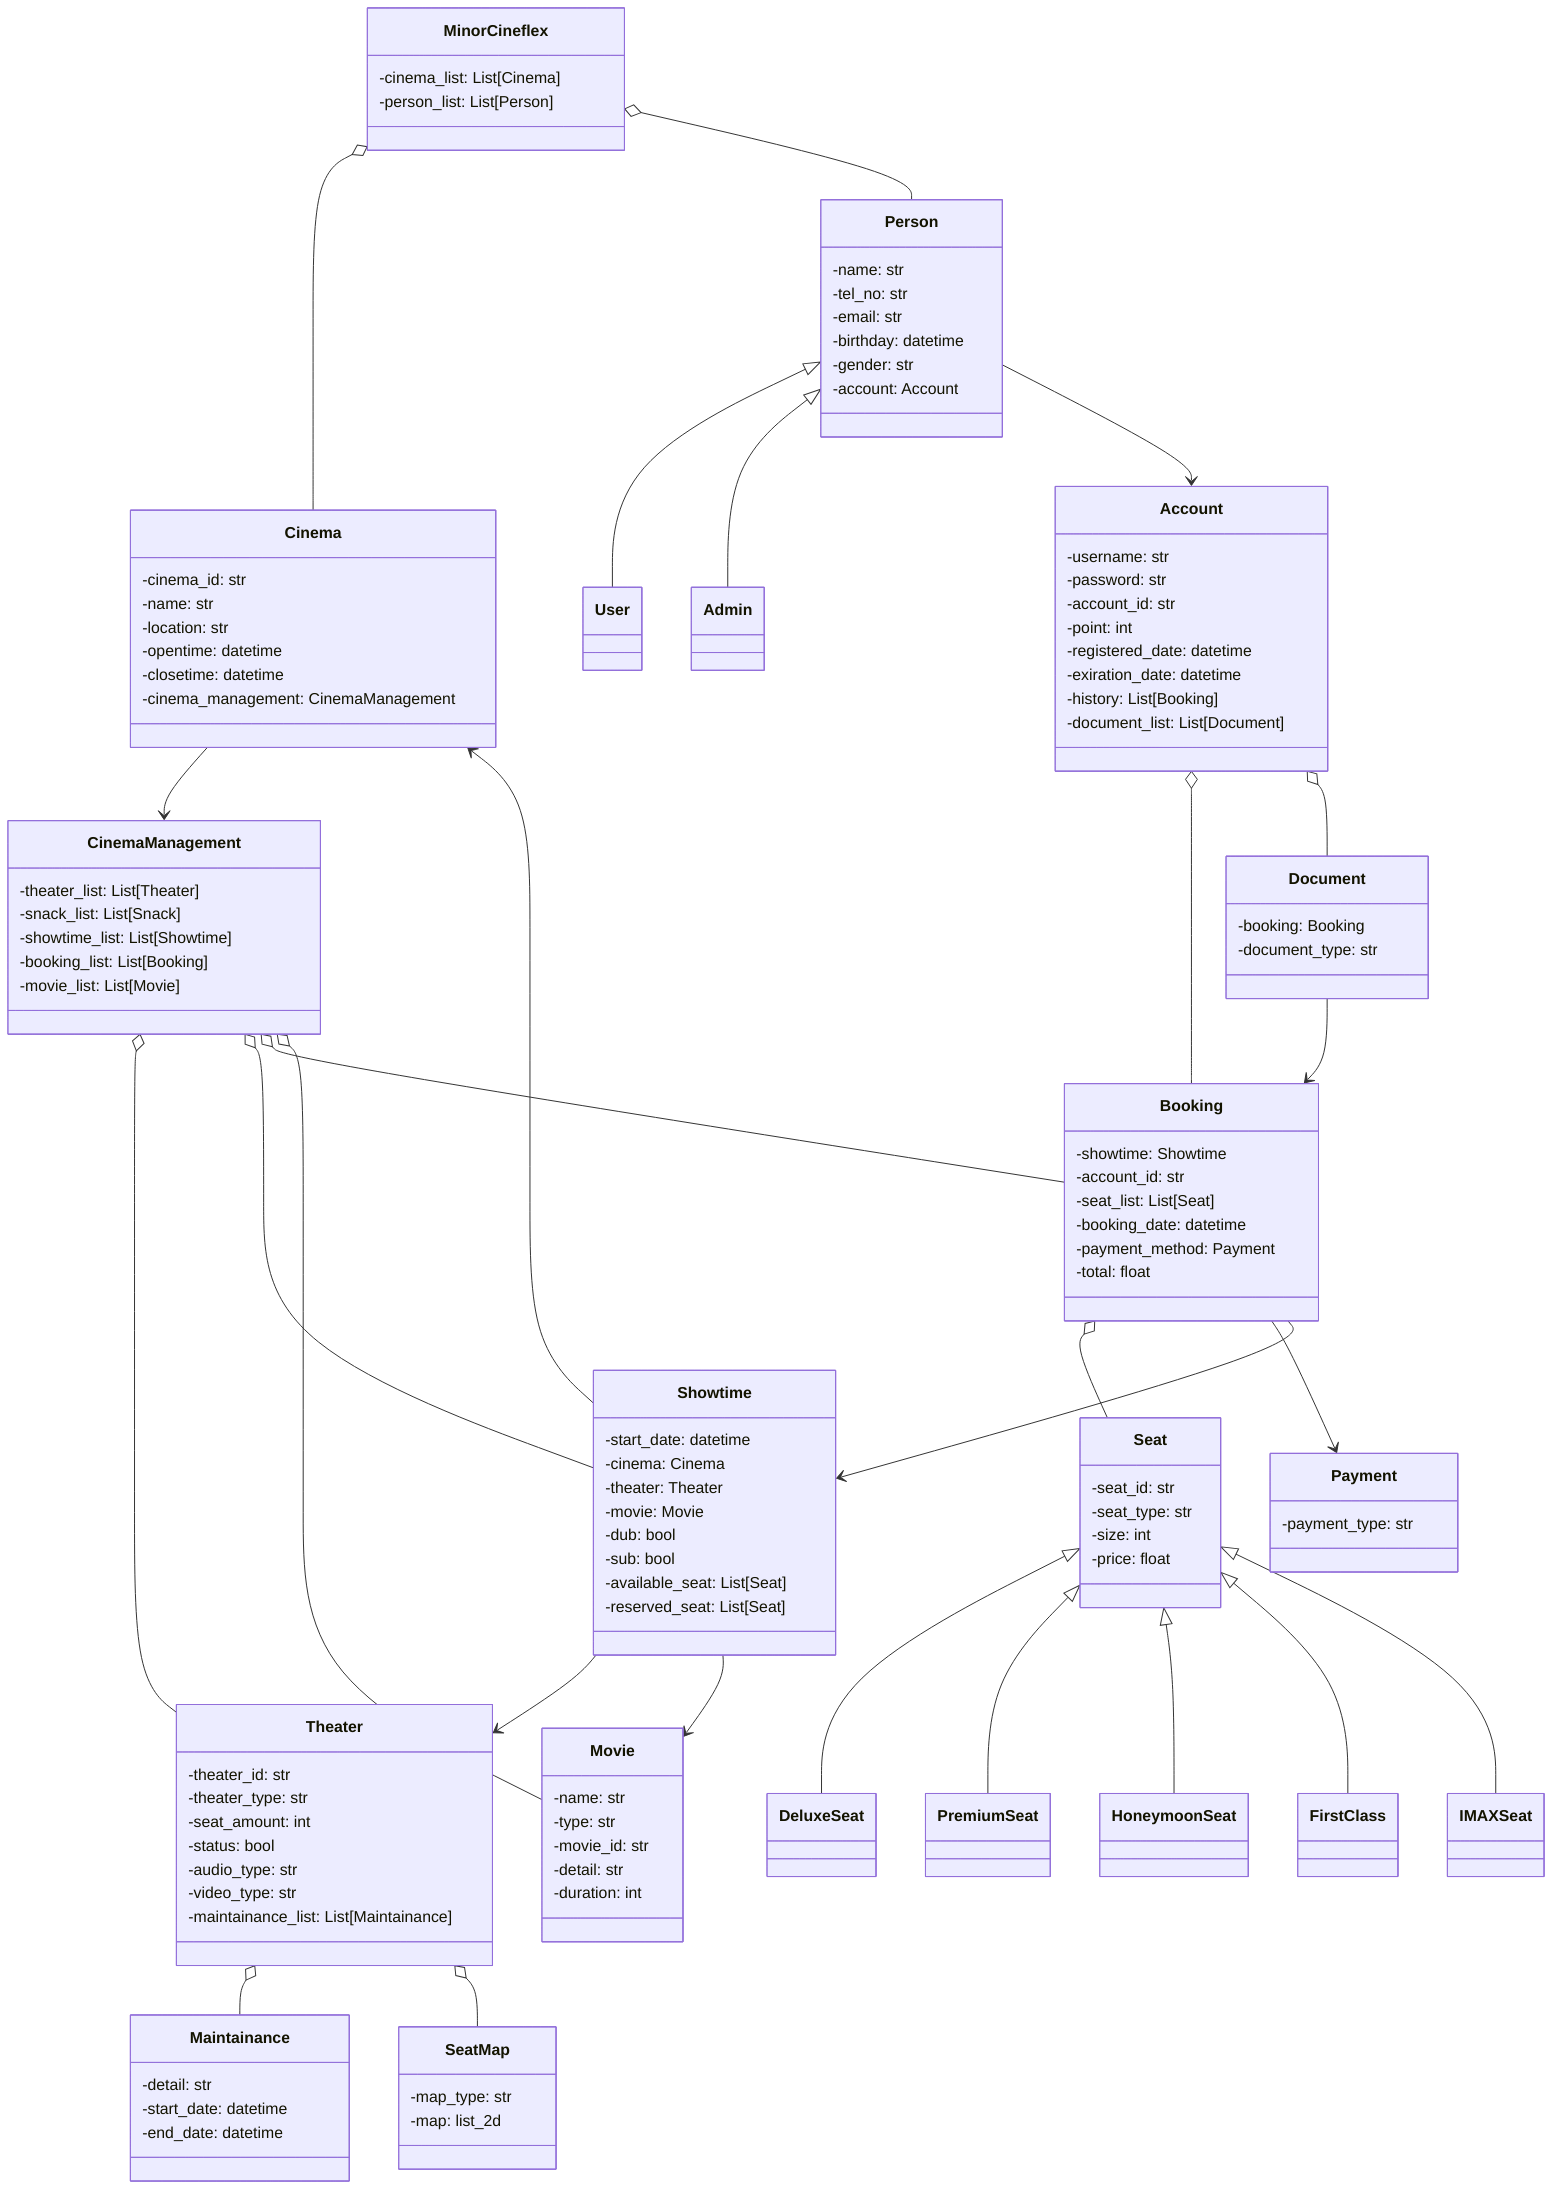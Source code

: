 classDiagram

MinorCineflex o-- Cinema
MinorCineflex o-- Person
class MinorCineflex{
        -cinema_list: List[Cinema]
        -person_list: List[Person]
    }

Cinema --> CinemaManagement
class Cinema {
        -cinema_id: str
        -name: str
        -location: str
        -opentime: datetime
        -closetime: datetime
        -cinema_management: CinemaManagement
    }

CinemaManagement o-- Theater
CinemaManagement o-- Showtime
CinemaManagement o-- Booking
CinemaManagement o-- Movie
class CinemaManagement{
        -theater_list: List[Theater]
        -snack_list: List[Snack]
        -showtime_list: List[Showtime]
        -booking_list: List[Booking]
        -movie_list: List[Movie]
    }

Person <|-- User
Person <|-- Admin
Person --> Account
class Person {
        -name: str
        -tel_no: str
        -email: str
        -birthday: datetime
        -gender: str
        -account: Account
    }
class User {

    }
class Admin {

    }

Account o-- Booking
Account o-- Document
class Account {
        -username: str
        -password: str
        -account_id: str
        -point: int
        -registered_date: datetime
        -exiration_date: datetime
        -history: List[Booking]
        -document_list: List[Document]
    }   

class Movie {
        -name: str
        -type: str
        -movie_id: str
        -detail: str
        -duration: int
    }

Theater o-- Maintainance
Theater o-- SeatMap
class Theater {
        -theater_id: str
        -theater_type: str
        -seat_amount: int
        -status: bool
        -audio_type: str
        -video_type: str
        -maintainance_list: List[Maintainance]
    }

Showtime --> Cinema
Showtime --> Theater
Showtime --> Movie
class Showtime {
        -start_date: datetime
        -cinema: Cinema
        -theater: Theater
        -movie: Movie
        -dub: bool
        -sub: bool
        -available_seat: List[Seat]
        -reserved_seat: List[Seat]
    }

class Payment {
        -payment_type: str
    }

class SeatMap {
        -map_type: str
        -map: list_2d
    }

Seat <|-- DeluxeSeat
Seat <|-- PremiumSeat
Seat <|-- HoneymoonSeat
Seat <|-- FirstClass
Seat <|-- IMAXSeat
class Seat {
        -seat_id: str
        -seat_type: str
        -size: int
        -price: float
    }
class DeluxeSeat {

    }
class PremiumSeat {

    }
class HoneymoonSeat {

    }
class FirstClass {

    }
class IMAXSeat {

    }


class Maintainance {
        -detail: str
        -start_date: datetime
        -end_date: datetime
    }

Booking o-- Seat
Booking --> Payment
Booking --> Showtime
class Booking {
        -showtime: Showtime
        -account_id: str
        -seat_list: List[Seat]
        -booking_date: datetime
        -payment_method: Payment
        -total: float
    } 

Document --> Booking
class Document {
        -booking: Booking
        -document_type: str
    }